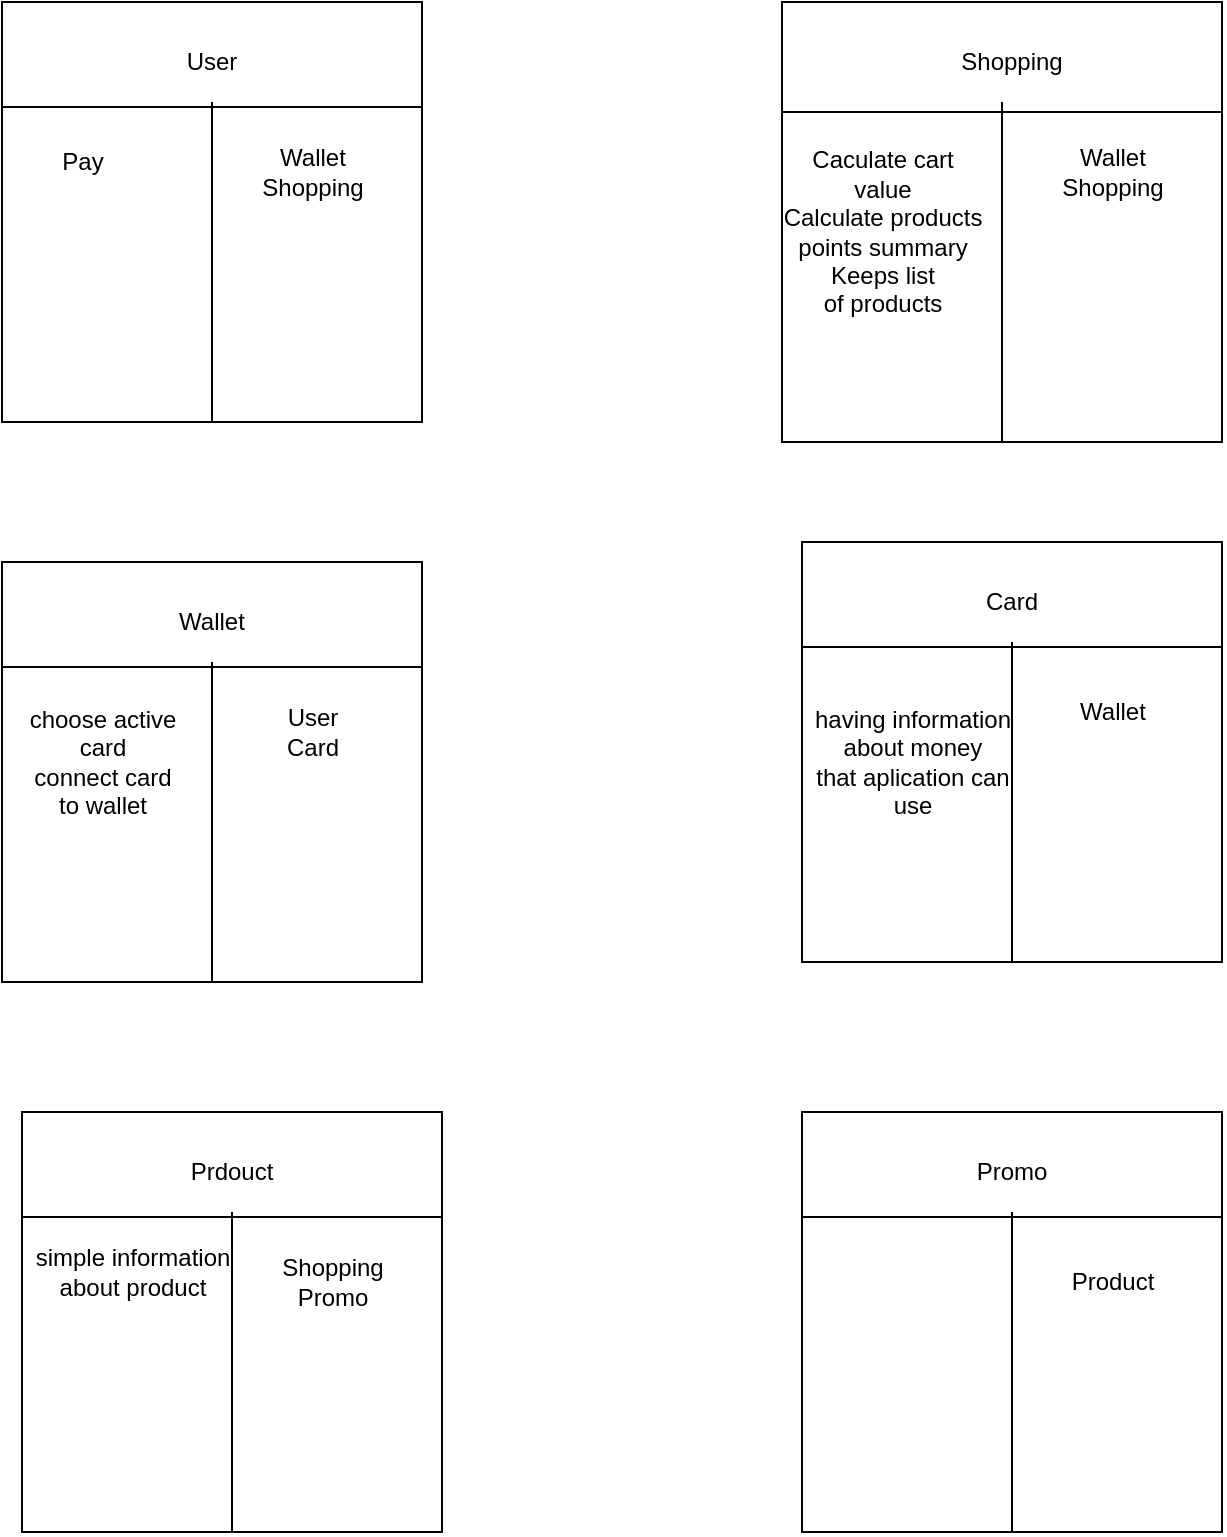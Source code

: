 <mxfile version="14.6.9" type="device"><diagram id="gLcsUj-_fnhPimOb2B8K" name="Page-1"><mxGraphModel dx="1422" dy="762" grid="1" gridSize="10" guides="1" tooltips="1" connect="1" arrows="1" fold="1" page="1" pageScale="1" pageWidth="827" pageHeight="1169" math="0" shadow="0"><root><mxCell id="0"/><mxCell id="1" parent="0"/><mxCell id="utDwTaWFv8x8LHw8YW5V-1" value="" style="whiteSpace=wrap;html=1;aspect=fixed;" vertex="1" parent="1"><mxGeometry x="50" y="30" width="210" height="210" as="geometry"/></mxCell><mxCell id="utDwTaWFv8x8LHw8YW5V-2" value="" style="endArrow=none;html=1;entryX=1;entryY=0.25;entryDx=0;entryDy=0;exitX=0;exitY=0.25;exitDx=0;exitDy=0;" edge="1" parent="1" source="utDwTaWFv8x8LHw8YW5V-1" target="utDwTaWFv8x8LHw8YW5V-1"><mxGeometry width="50" height="50" relative="1" as="geometry"><mxPoint x="390" y="420" as="sourcePoint"/><mxPoint x="440" y="370" as="targetPoint"/></mxGeometry></mxCell><mxCell id="utDwTaWFv8x8LHw8YW5V-3" value="" style="endArrow=none;html=1;exitX=0.5;exitY=1;exitDx=0;exitDy=0;" edge="1" parent="1" source="utDwTaWFv8x8LHw8YW5V-1"><mxGeometry width="50" height="50" relative="1" as="geometry"><mxPoint x="390" y="420" as="sourcePoint"/><mxPoint x="155" y="80" as="targetPoint"/></mxGeometry></mxCell><mxCell id="utDwTaWFv8x8LHw8YW5V-20" value="User" style="text;html=1;strokeColor=none;fillColor=none;align=center;verticalAlign=middle;whiteSpace=wrap;rounded=0;" vertex="1" parent="1"><mxGeometry x="135" y="50" width="40" height="20" as="geometry"/></mxCell><mxCell id="utDwTaWFv8x8LHw8YW5V-21" value="Wallet&lt;br&gt;Shopping" style="text;html=1;align=center;verticalAlign=middle;resizable=0;points=[];autosize=1;strokeColor=none;" vertex="1" parent="1"><mxGeometry x="170" y="100" width="70" height="30" as="geometry"/></mxCell><mxCell id="utDwTaWFv8x8LHw8YW5V-22" value="Pay" style="text;html=1;align=center;verticalAlign=middle;resizable=0;points=[];autosize=1;strokeColor=none;" vertex="1" parent="1"><mxGeometry x="70" y="100" width="40" height="20" as="geometry"/></mxCell><mxCell id="utDwTaWFv8x8LHw8YW5V-29" value="" style="whiteSpace=wrap;html=1;aspect=fixed;" vertex="1" parent="1"><mxGeometry x="440" y="30" width="220" height="220" as="geometry"/></mxCell><mxCell id="utDwTaWFv8x8LHw8YW5V-30" value="" style="endArrow=none;html=1;entryX=1;entryY=0.25;entryDx=0;entryDy=0;exitX=0;exitY=0.25;exitDx=0;exitDy=0;" edge="1" parent="1" source="utDwTaWFv8x8LHw8YW5V-29" target="utDwTaWFv8x8LHw8YW5V-29"><mxGeometry width="50" height="50" relative="1" as="geometry"><mxPoint x="790" y="420" as="sourcePoint"/><mxPoint x="840" y="370" as="targetPoint"/></mxGeometry></mxCell><mxCell id="utDwTaWFv8x8LHw8YW5V-31" value="" style="endArrow=none;html=1;exitX=0.5;exitY=1;exitDx=0;exitDy=0;" edge="1" parent="1" source="utDwTaWFv8x8LHw8YW5V-29"><mxGeometry width="50" height="50" relative="1" as="geometry"><mxPoint x="790" y="420" as="sourcePoint"/><mxPoint x="550" y="80" as="targetPoint"/></mxGeometry></mxCell><mxCell id="utDwTaWFv8x8LHw8YW5V-32" value="Shopping" style="text;html=1;strokeColor=none;fillColor=none;align=center;verticalAlign=middle;whiteSpace=wrap;rounded=0;" vertex="1" parent="1"><mxGeometry x="535" y="50" width="40" height="20" as="geometry"/></mxCell><mxCell id="utDwTaWFv8x8LHw8YW5V-33" value="Wallet&lt;br&gt;Shopping" style="text;html=1;align=center;verticalAlign=middle;resizable=0;points=[];autosize=1;strokeColor=none;" vertex="1" parent="1"><mxGeometry x="570" y="100" width="70" height="30" as="geometry"/></mxCell><mxCell id="utDwTaWFv8x8LHw8YW5V-34" value="Caculate cart&lt;br&gt;value&lt;br&gt;Calculate products&lt;br&gt;points summary&lt;br&gt;Keeps list&lt;br&gt;of products" style="text;html=1;align=center;verticalAlign=middle;resizable=0;points=[];autosize=1;strokeColor=none;" vertex="1" parent="1"><mxGeometry x="435" y="100" width="110" height="90" as="geometry"/></mxCell><mxCell id="utDwTaWFv8x8LHw8YW5V-35" value="" style="whiteSpace=wrap;html=1;aspect=fixed;" vertex="1" parent="1"><mxGeometry x="50" y="310" width="210" height="210" as="geometry"/></mxCell><mxCell id="utDwTaWFv8x8LHw8YW5V-36" value="" style="endArrow=none;html=1;entryX=1;entryY=0.25;entryDx=0;entryDy=0;exitX=0;exitY=0.25;exitDx=0;exitDy=0;" edge="1" parent="1" source="utDwTaWFv8x8LHw8YW5V-35" target="utDwTaWFv8x8LHw8YW5V-35"><mxGeometry width="50" height="50" relative="1" as="geometry"><mxPoint x="390" y="700" as="sourcePoint"/><mxPoint x="440" y="650" as="targetPoint"/></mxGeometry></mxCell><mxCell id="utDwTaWFv8x8LHw8YW5V-37" value="" style="endArrow=none;html=1;exitX=0.5;exitY=1;exitDx=0;exitDy=0;" edge="1" parent="1" source="utDwTaWFv8x8LHw8YW5V-35"><mxGeometry width="50" height="50" relative="1" as="geometry"><mxPoint x="390" y="700" as="sourcePoint"/><mxPoint x="155" y="360" as="targetPoint"/></mxGeometry></mxCell><mxCell id="utDwTaWFv8x8LHw8YW5V-38" value="Wallet" style="text;html=1;strokeColor=none;fillColor=none;align=center;verticalAlign=middle;whiteSpace=wrap;rounded=0;" vertex="1" parent="1"><mxGeometry x="135" y="330" width="40" height="20" as="geometry"/></mxCell><mxCell id="utDwTaWFv8x8LHw8YW5V-39" value="User&lt;br&gt;Card" style="text;html=1;align=center;verticalAlign=middle;resizable=0;points=[];autosize=1;strokeColor=none;" vertex="1" parent="1"><mxGeometry x="185" y="380" width="40" height="30" as="geometry"/></mxCell><mxCell id="utDwTaWFv8x8LHw8YW5V-40" value="choose active &lt;br&gt;card&lt;br&gt;connect card&lt;br&gt;to wallet" style="text;html=1;align=center;verticalAlign=middle;resizable=0;points=[];autosize=1;strokeColor=none;" vertex="1" parent="1"><mxGeometry x="55" y="380" width="90" height="60" as="geometry"/></mxCell><mxCell id="utDwTaWFv8x8LHw8YW5V-41" value="" style="whiteSpace=wrap;html=1;aspect=fixed;" vertex="1" parent="1"><mxGeometry x="450" y="300" width="210" height="210" as="geometry"/></mxCell><mxCell id="utDwTaWFv8x8LHw8YW5V-42" value="" style="endArrow=none;html=1;entryX=1;entryY=0.25;entryDx=0;entryDy=0;exitX=0;exitY=0.25;exitDx=0;exitDy=0;" edge="1" parent="1" source="utDwTaWFv8x8LHw8YW5V-41" target="utDwTaWFv8x8LHw8YW5V-41"><mxGeometry width="50" height="50" relative="1" as="geometry"><mxPoint x="790" y="690" as="sourcePoint"/><mxPoint x="840" y="640" as="targetPoint"/></mxGeometry></mxCell><mxCell id="utDwTaWFv8x8LHw8YW5V-43" value="" style="endArrow=none;html=1;exitX=0.5;exitY=1;exitDx=0;exitDy=0;" edge="1" parent="1" source="utDwTaWFv8x8LHw8YW5V-41"><mxGeometry width="50" height="50" relative="1" as="geometry"><mxPoint x="790" y="690" as="sourcePoint"/><mxPoint x="555" y="350" as="targetPoint"/></mxGeometry></mxCell><mxCell id="utDwTaWFv8x8LHw8YW5V-44" value="Card" style="text;html=1;strokeColor=none;fillColor=none;align=center;verticalAlign=middle;whiteSpace=wrap;rounded=0;" vertex="1" parent="1"><mxGeometry x="535" y="320" width="40" height="20" as="geometry"/></mxCell><mxCell id="utDwTaWFv8x8LHw8YW5V-45" value="Wallet" style="text;html=1;align=center;verticalAlign=middle;resizable=0;points=[];autosize=1;strokeColor=none;" vertex="1" parent="1"><mxGeometry x="580" y="375" width="50" height="20" as="geometry"/></mxCell><mxCell id="utDwTaWFv8x8LHw8YW5V-46" value="having information&lt;br&gt;about money&lt;br&gt;that aplication can&lt;br&gt;use" style="text;html=1;align=center;verticalAlign=middle;resizable=0;points=[];autosize=1;strokeColor=none;" vertex="1" parent="1"><mxGeometry x="450" y="380" width="110" height="60" as="geometry"/></mxCell><mxCell id="utDwTaWFv8x8LHw8YW5V-47" value="" style="whiteSpace=wrap;html=1;aspect=fixed;" vertex="1" parent="1"><mxGeometry x="60" y="585" width="210" height="210" as="geometry"/></mxCell><mxCell id="utDwTaWFv8x8LHw8YW5V-48" value="" style="endArrow=none;html=1;entryX=1;entryY=0.25;entryDx=0;entryDy=0;exitX=0;exitY=0.25;exitDx=0;exitDy=0;" edge="1" parent="1" source="utDwTaWFv8x8LHw8YW5V-47" target="utDwTaWFv8x8LHw8YW5V-47"><mxGeometry width="50" height="50" relative="1" as="geometry"><mxPoint x="400" y="975" as="sourcePoint"/><mxPoint x="450" y="925" as="targetPoint"/></mxGeometry></mxCell><mxCell id="utDwTaWFv8x8LHw8YW5V-49" value="" style="endArrow=none;html=1;exitX=0.5;exitY=1;exitDx=0;exitDy=0;" edge="1" parent="1" source="utDwTaWFv8x8LHw8YW5V-47"><mxGeometry width="50" height="50" relative="1" as="geometry"><mxPoint x="400" y="975" as="sourcePoint"/><mxPoint x="165" y="635" as="targetPoint"/></mxGeometry></mxCell><mxCell id="utDwTaWFv8x8LHw8YW5V-50" value="Prdouct" style="text;html=1;strokeColor=none;fillColor=none;align=center;verticalAlign=middle;whiteSpace=wrap;rounded=0;" vertex="1" parent="1"><mxGeometry x="145" y="605" width="40" height="20" as="geometry"/></mxCell><mxCell id="utDwTaWFv8x8LHw8YW5V-51" value="Shopping&lt;br&gt;Promo" style="text;html=1;align=center;verticalAlign=middle;resizable=0;points=[];autosize=1;strokeColor=none;" vertex="1" parent="1"><mxGeometry x="180" y="655" width="70" height="30" as="geometry"/></mxCell><mxCell id="utDwTaWFv8x8LHw8YW5V-52" value="simple information&lt;br&gt;about product" style="text;html=1;align=center;verticalAlign=middle;resizable=0;points=[];autosize=1;strokeColor=none;" vertex="1" parent="1"><mxGeometry x="60" y="650" width="110" height="30" as="geometry"/></mxCell><mxCell id="utDwTaWFv8x8LHw8YW5V-53" value="" style="whiteSpace=wrap;html=1;aspect=fixed;" vertex="1" parent="1"><mxGeometry x="450" y="585" width="210" height="210" as="geometry"/></mxCell><mxCell id="utDwTaWFv8x8LHw8YW5V-54" value="" style="endArrow=none;html=1;entryX=1;entryY=0.25;entryDx=0;entryDy=0;exitX=0;exitY=0.25;exitDx=0;exitDy=0;" edge="1" parent="1" source="utDwTaWFv8x8LHw8YW5V-53" target="utDwTaWFv8x8LHw8YW5V-53"><mxGeometry width="50" height="50" relative="1" as="geometry"><mxPoint x="790" y="975" as="sourcePoint"/><mxPoint x="840" y="925" as="targetPoint"/></mxGeometry></mxCell><mxCell id="utDwTaWFv8x8LHw8YW5V-55" value="" style="endArrow=none;html=1;exitX=0.5;exitY=1;exitDx=0;exitDy=0;" edge="1" parent="1" source="utDwTaWFv8x8LHw8YW5V-53"><mxGeometry width="50" height="50" relative="1" as="geometry"><mxPoint x="790" y="975" as="sourcePoint"/><mxPoint x="555" y="635" as="targetPoint"/></mxGeometry></mxCell><mxCell id="utDwTaWFv8x8LHw8YW5V-56" value="Promo" style="text;html=1;strokeColor=none;fillColor=none;align=center;verticalAlign=middle;whiteSpace=wrap;rounded=0;" vertex="1" parent="1"><mxGeometry x="535" y="605" width="40" height="20" as="geometry"/></mxCell><mxCell id="utDwTaWFv8x8LHw8YW5V-57" value="Product" style="text;html=1;align=center;verticalAlign=middle;resizable=0;points=[];autosize=1;strokeColor=none;" vertex="1" parent="1"><mxGeometry x="575" y="660" width="60" height="20" as="geometry"/></mxCell></root></mxGraphModel></diagram></mxfile>